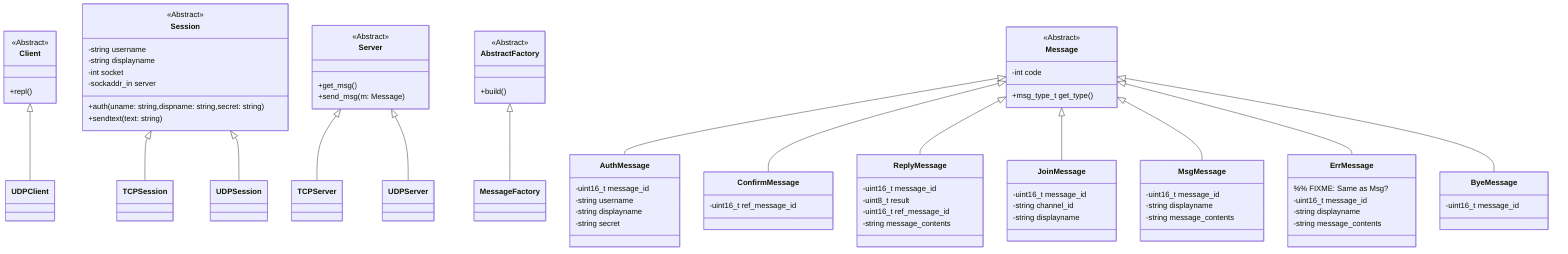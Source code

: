 %%{init: { "class": { "height": 300, "width": 300 } } }%%
classDiagram

  class Client {
    +repl()
  }
  
  class UDPClient {

  }

  class Session {
    -string username
    -string displayname
    -int socket
    -sockaddr_in server
    +auth(uname: string,dispname: string,secret: string)
    +sendtext(text: string)
  }

  class TCPSession {
  %%TODO
  }

  class UDPSession {
  %%TODO
  }

  class Server {
    +get_msg()
    +send_msg(m: Message)
  }

  class TCPServer {
  %%TODO
  }

  class UDPServer {
  %%TODO
  }

  class AbstractFactory {
    +build()
  }

  class MessageFactory {
    %% TODO
  }

%%%%%%%%%%%%%%%%%%%%%%%%%%%%%%%%
%% MESSAGES
%%%%%%%%%%%%%%%%%%%%%%%%%%%%%%%%

  class Message {
    -int code
    +msg_type_t get_type()
  }

  class AuthMessage {
    -uint16_t message_id
    -string username
    -string displayname
    -string secret
  }

  class ConfirmMessage {
    -uint16_t ref_message_id
  }

  class ReplyMessage {
    -uint16_t message_id
    -uint8_t result
    -uint16_t ref_message_id
    -string message_contents
  }

  class JoinMessage {
    -uint16_t message_id
    -string channel_id
    -string displayname
  }

  class MsgMessage {
    -uint16_t message_id
    -string displayname
    -string message_contents
  }

  class ErrMessage { %% FIXME: Same as Msg?
    -uint16_t message_id
    -string displayname
    -string message_contents
  }

  class ByeMessage {
    -uint16_t message_id
  }

  <<Abstract>> Session
  Session <|-- TCPSession
  Session <|-- UDPSession

  <<Abstract>> Server
  Server <|-- TCPServer
  Server <|-- UDPServer

  <<Abstract>> Message
  Message <|-- AuthMessage
  Message <|-- ConfirmMessage
  Message <|-- ReplyMessage
  Message <|-- JoinMessage
  Message <|-- MsgMessage
  Message <|-- ErrMessage
  Message <|-- ByeMessage

  <<Abstract>> AbstractFactory
  AbstractFactory <|-- MessageFactory

  <<Abstract>> Client

  Client <|-- UDPClient